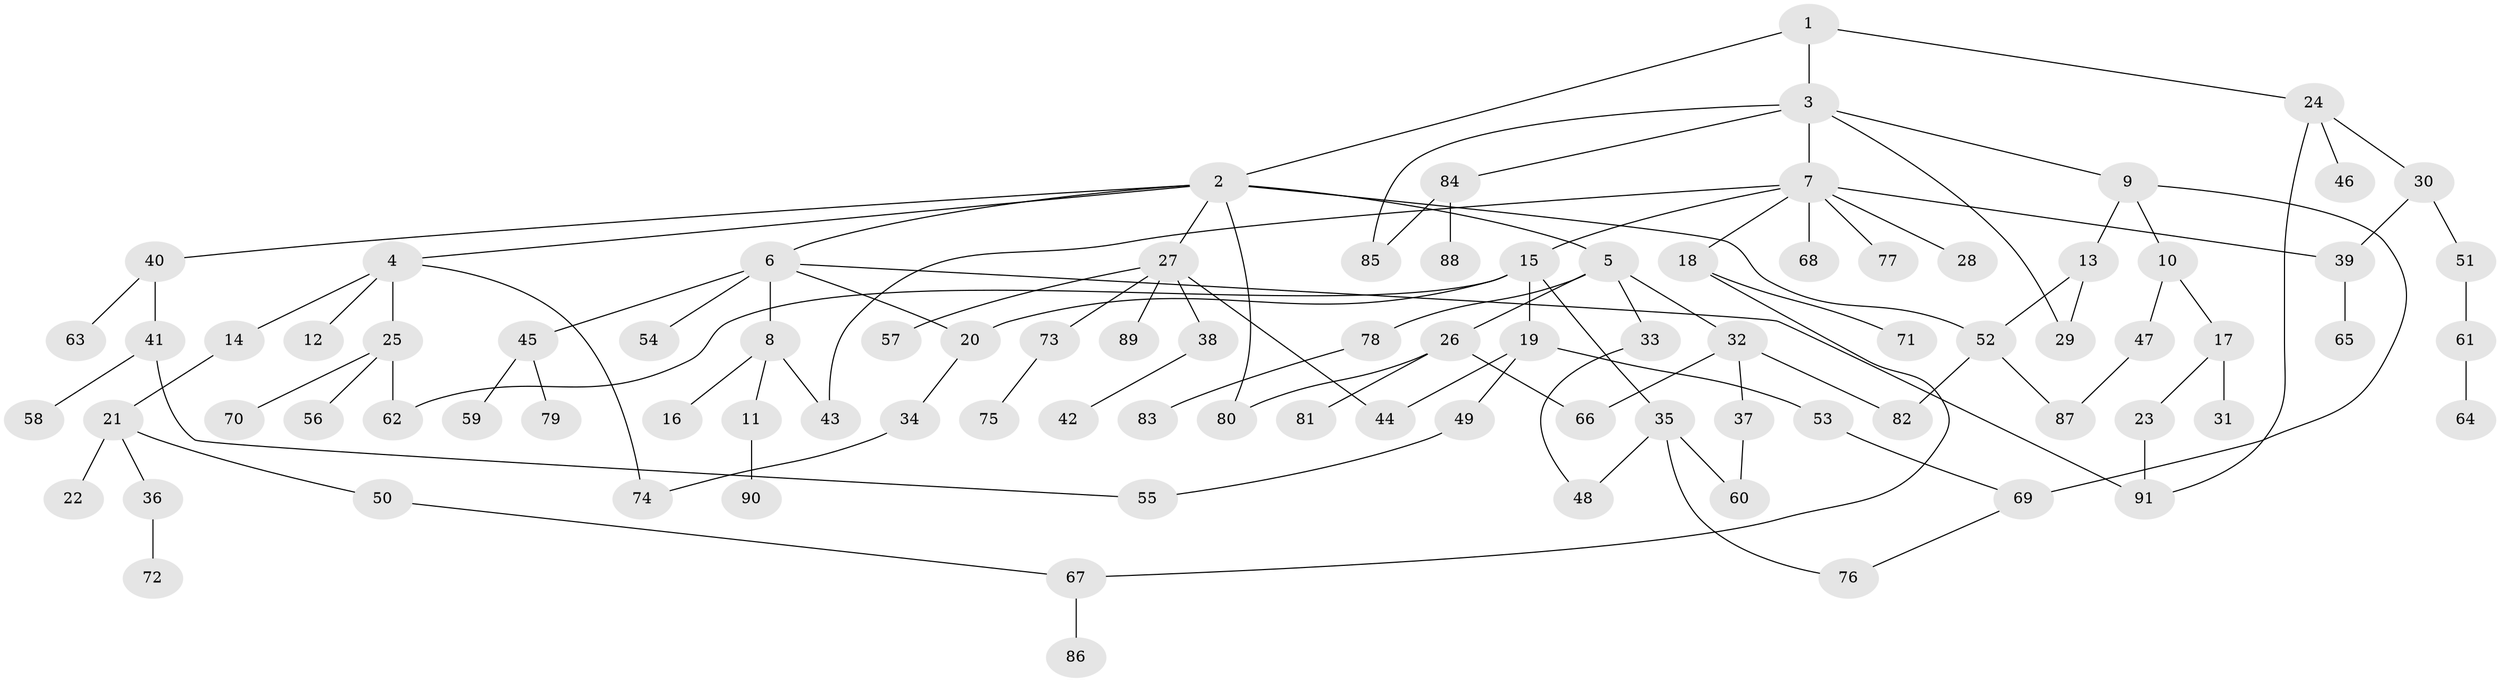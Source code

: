 // coarse degree distribution, {3: 0.16363636363636364, 8: 0.01818181818181818, 4: 0.07272727272727272, 5: 0.10909090909090909, 7: 0.01818181818181818, 2: 0.36363636363636365, 1: 0.2545454545454545}
// Generated by graph-tools (version 1.1) at 2025/48/03/04/25 22:48:59]
// undirected, 91 vertices, 111 edges
graph export_dot {
  node [color=gray90,style=filled];
  1;
  2;
  3;
  4;
  5;
  6;
  7;
  8;
  9;
  10;
  11;
  12;
  13;
  14;
  15;
  16;
  17;
  18;
  19;
  20;
  21;
  22;
  23;
  24;
  25;
  26;
  27;
  28;
  29;
  30;
  31;
  32;
  33;
  34;
  35;
  36;
  37;
  38;
  39;
  40;
  41;
  42;
  43;
  44;
  45;
  46;
  47;
  48;
  49;
  50;
  51;
  52;
  53;
  54;
  55;
  56;
  57;
  58;
  59;
  60;
  61;
  62;
  63;
  64;
  65;
  66;
  67;
  68;
  69;
  70;
  71;
  72;
  73;
  74;
  75;
  76;
  77;
  78;
  79;
  80;
  81;
  82;
  83;
  84;
  85;
  86;
  87;
  88;
  89;
  90;
  91;
  1 -- 2;
  1 -- 3;
  1 -- 24;
  2 -- 4;
  2 -- 5;
  2 -- 6;
  2 -- 27;
  2 -- 40;
  2 -- 52;
  2 -- 80;
  3 -- 7;
  3 -- 9;
  3 -- 84;
  3 -- 29;
  3 -- 85;
  4 -- 12;
  4 -- 14;
  4 -- 25;
  4 -- 74;
  5 -- 26;
  5 -- 32;
  5 -- 33;
  5 -- 78;
  6 -- 8;
  6 -- 45;
  6 -- 54;
  6 -- 20;
  6 -- 91;
  7 -- 15;
  7 -- 18;
  7 -- 28;
  7 -- 43;
  7 -- 68;
  7 -- 77;
  7 -- 39;
  8 -- 11;
  8 -- 16;
  8 -- 43;
  9 -- 10;
  9 -- 13;
  9 -- 69;
  10 -- 17;
  10 -- 47;
  11 -- 90;
  13 -- 29;
  13 -- 52;
  14 -- 21;
  15 -- 19;
  15 -- 20;
  15 -- 35;
  15 -- 62;
  17 -- 23;
  17 -- 31;
  18 -- 67;
  18 -- 71;
  19 -- 49;
  19 -- 53;
  19 -- 44;
  20 -- 34;
  21 -- 22;
  21 -- 36;
  21 -- 50;
  23 -- 91;
  24 -- 30;
  24 -- 46;
  24 -- 91;
  25 -- 56;
  25 -- 70;
  25 -- 62;
  26 -- 66;
  26 -- 81;
  26 -- 80;
  27 -- 38;
  27 -- 44;
  27 -- 57;
  27 -- 73;
  27 -- 89;
  30 -- 39;
  30 -- 51;
  32 -- 37;
  32 -- 82;
  32 -- 66;
  33 -- 48;
  34 -- 74;
  35 -- 76;
  35 -- 48;
  35 -- 60;
  36 -- 72;
  37 -- 60;
  38 -- 42;
  39 -- 65;
  40 -- 41;
  40 -- 63;
  41 -- 55;
  41 -- 58;
  45 -- 59;
  45 -- 79;
  47 -- 87;
  49 -- 55;
  50 -- 67;
  51 -- 61;
  52 -- 82;
  52 -- 87;
  53 -- 69;
  61 -- 64;
  67 -- 86;
  69 -- 76;
  73 -- 75;
  78 -- 83;
  84 -- 85;
  84 -- 88;
}
